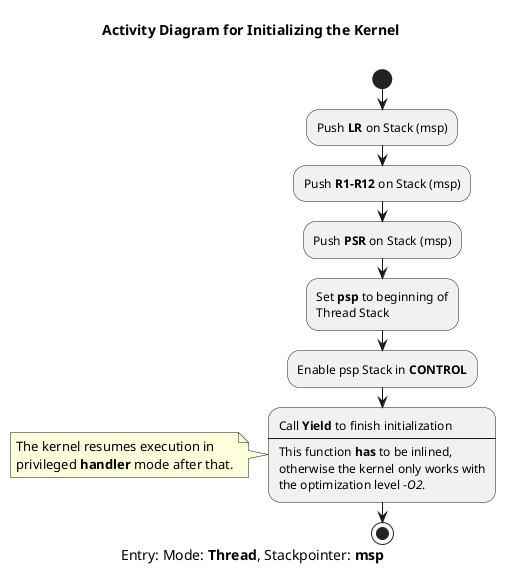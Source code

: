 @startuml ACT_OTOS_InitKernel
title Activity Diagram for **Initializing the Kernel** \n
caption Entry: Mode: **Thread**, Stackpointer: **msp**

start
:Push **LR** on Stack (msp);
:Push **R1-R12** on Stack (msp);
:Push **PSR** on Stack (msp);
:Set **psp** to beginning of
Thread Stack;
:Enable psp Stack in **CONTROL**;
:Call **Yield** to finish initialization
----
This function **has** to be inlined,
otherwise the kernel only works with
the optimization level //-O2//.;
note left
    The kernel resumes execution in
    privileged **handler** mode after that.
endnote
stop
@enduml